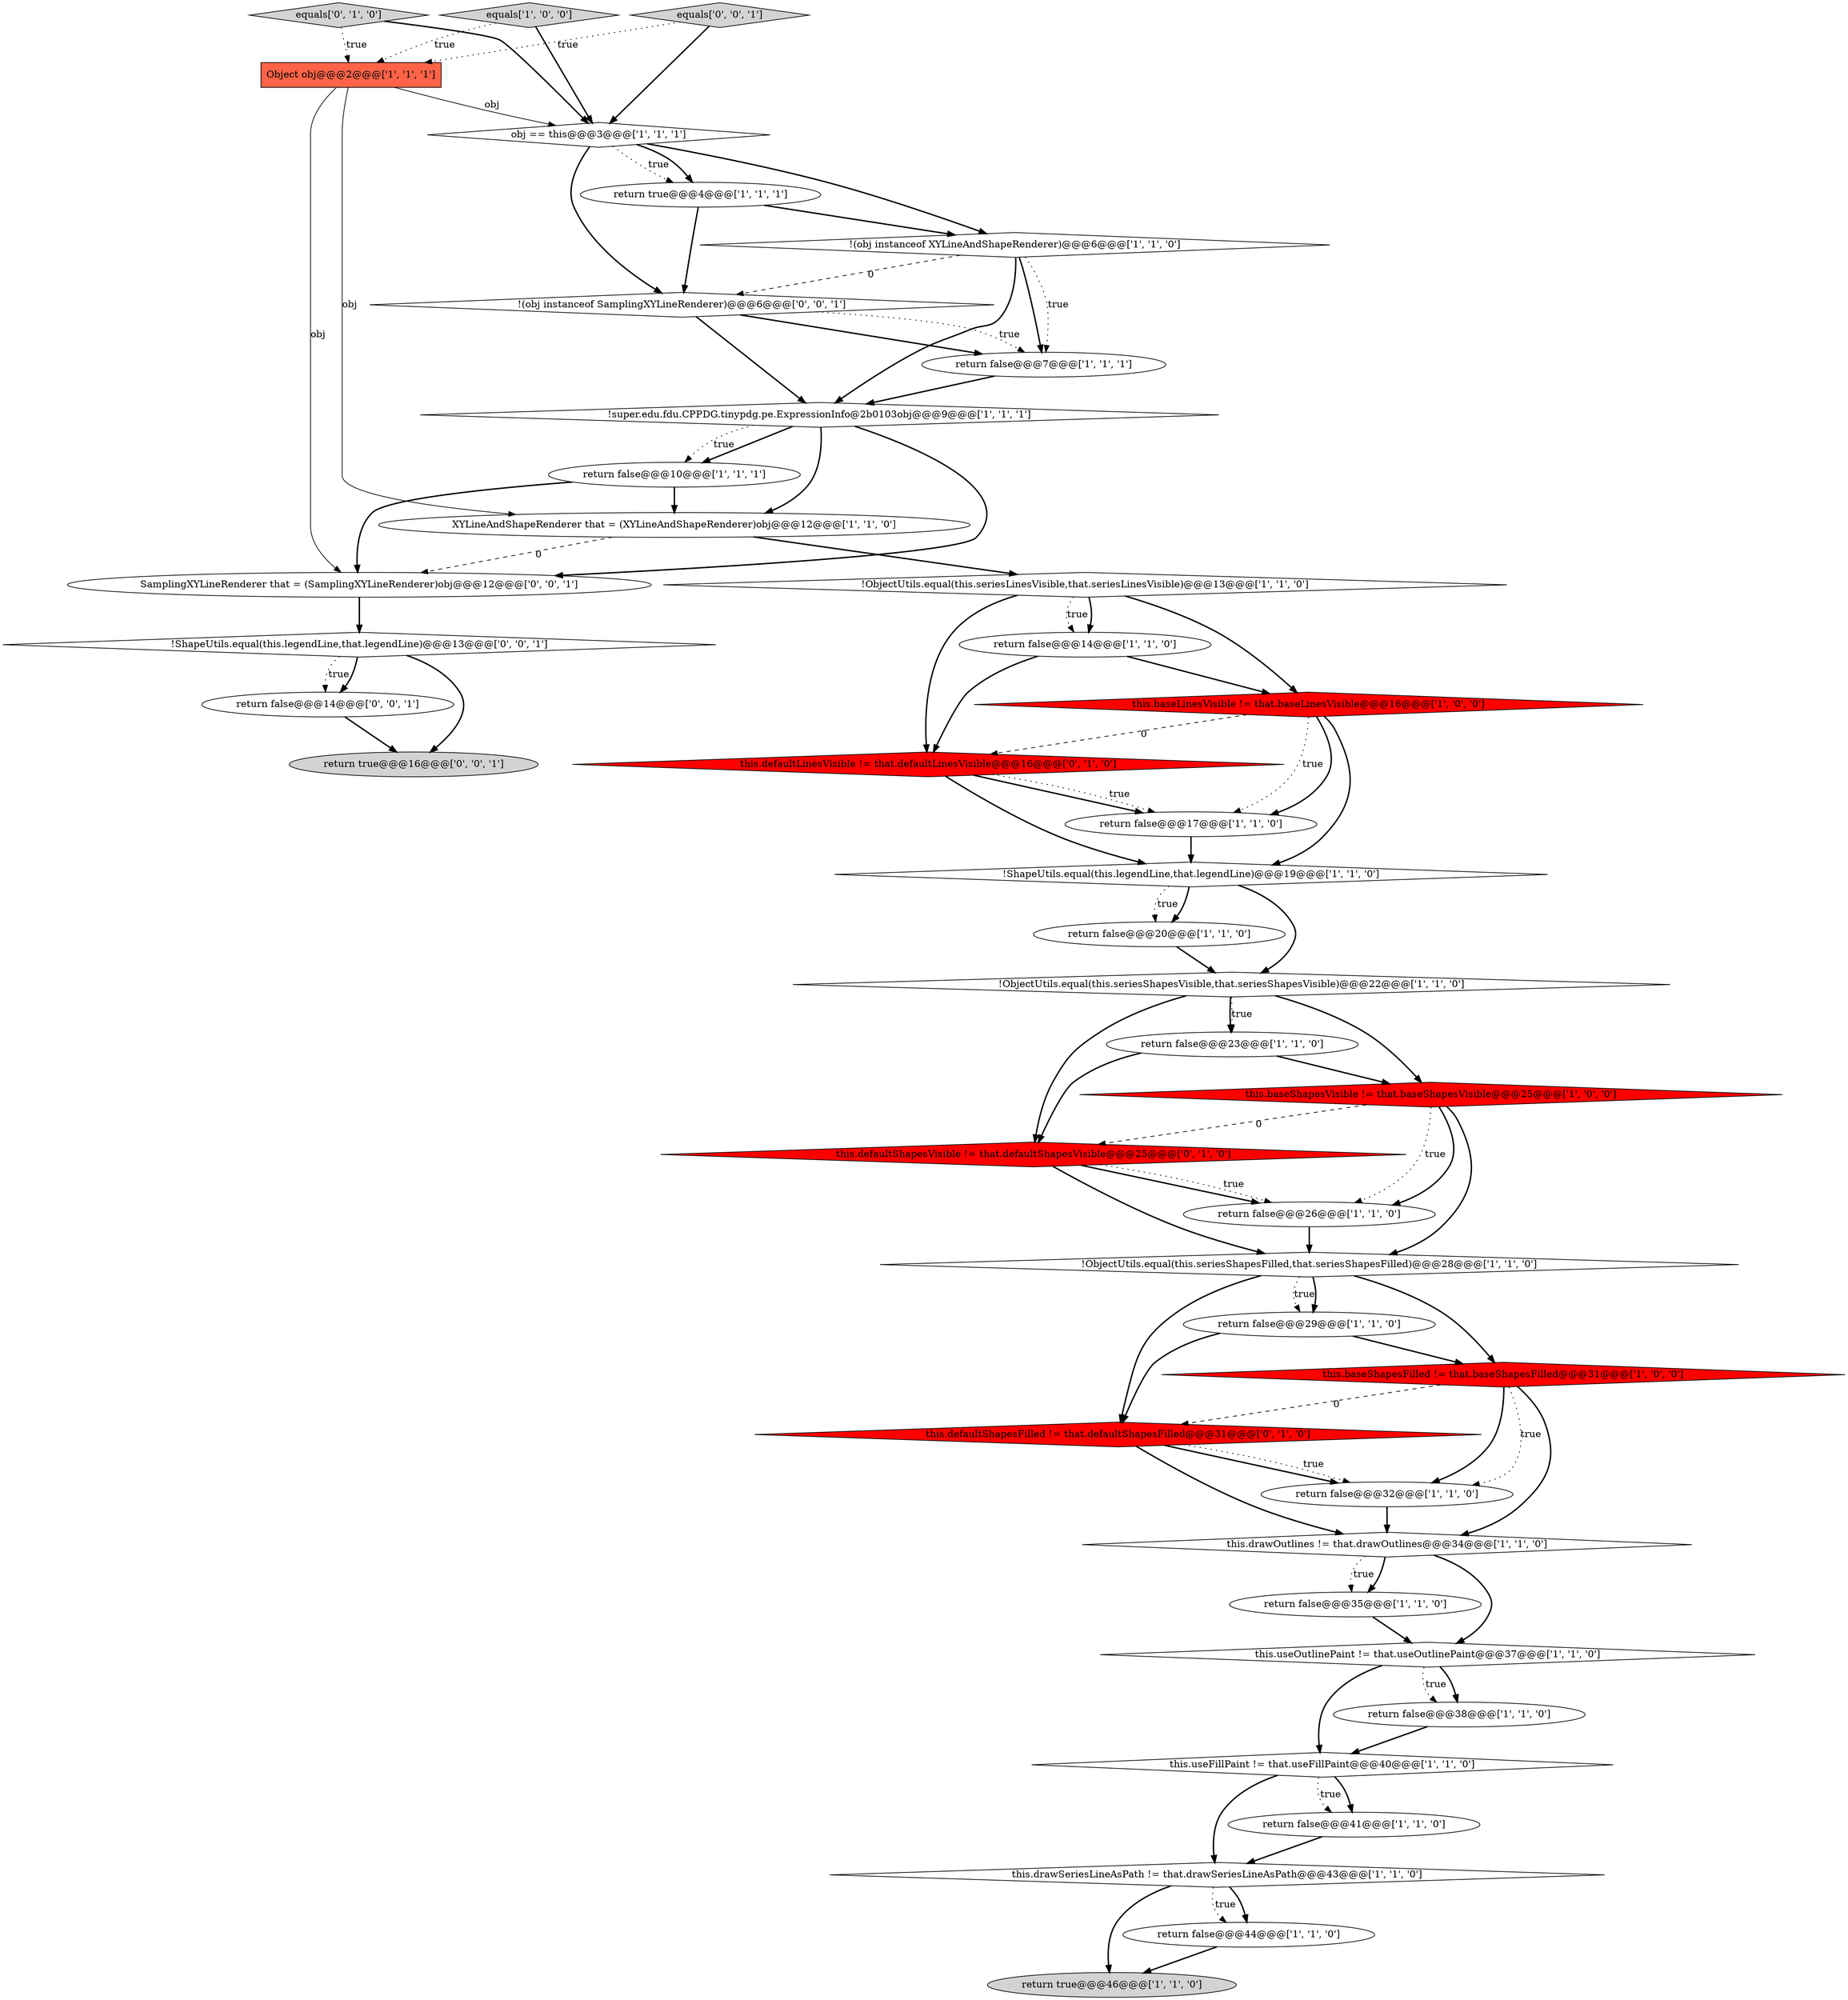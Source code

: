digraph {
19 [style = filled, label = "XYLineAndShapeRenderer that = (XYLineAndShapeRenderer)obj@@@12@@@['1', '1', '0']", fillcolor = white, shape = ellipse image = "AAA0AAABBB1BBB"];
21 [style = filled, label = "!(obj instanceof XYLineAndShapeRenderer)@@@6@@@['1', '1', '0']", fillcolor = white, shape = diamond image = "AAA0AAABBB1BBB"];
1 [style = filled, label = "!super.edu.fdu.CPPDG.tinypdg.pe.ExpressionInfo@2b0103obj@@@9@@@['1', '1', '1']", fillcolor = white, shape = diamond image = "AAA0AAABBB1BBB"];
30 [style = filled, label = "!ObjectUtils.equal(this.seriesLinesVisible,that.seriesLinesVisible)@@@13@@@['1', '1', '0']", fillcolor = white, shape = diamond image = "AAA0AAABBB1BBB"];
39 [style = filled, label = "SamplingXYLineRenderer that = (SamplingXYLineRenderer)obj@@@12@@@['0', '0', '1']", fillcolor = white, shape = ellipse image = "AAA0AAABBB3BBB"];
11 [style = filled, label = "return false@@@35@@@['1', '1', '0']", fillcolor = white, shape = ellipse image = "AAA0AAABBB1BBB"];
36 [style = filled, label = "equals['0', '0', '1']", fillcolor = lightgray, shape = diamond image = "AAA0AAABBB3BBB"];
20 [style = filled, label = "this.useOutlinePaint != that.useOutlinePaint@@@37@@@['1', '1', '0']", fillcolor = white, shape = diamond image = "AAA0AAABBB1BBB"];
24 [style = filled, label = "!ObjectUtils.equal(this.seriesShapesVisible,that.seriesShapesVisible)@@@22@@@['1', '1', '0']", fillcolor = white, shape = diamond image = "AAA0AAABBB1BBB"];
27 [style = filled, label = "this.drawSeriesLineAsPath != that.drawSeriesLineAsPath@@@43@@@['1', '1', '0']", fillcolor = white, shape = diamond image = "AAA0AAABBB1BBB"];
0 [style = filled, label = "this.baseShapesVisible != that.baseShapesVisible@@@25@@@['1', '0', '0']", fillcolor = red, shape = diamond image = "AAA1AAABBB1BBB"];
8 [style = filled, label = "return true@@@4@@@['1', '1', '1']", fillcolor = white, shape = ellipse image = "AAA0AAABBB1BBB"];
4 [style = filled, label = "return false@@@10@@@['1', '1', '1']", fillcolor = white, shape = ellipse image = "AAA0AAABBB1BBB"];
23 [style = filled, label = "this.baseLinesVisible != that.baseLinesVisible@@@16@@@['1', '0', '0']", fillcolor = red, shape = diamond image = "AAA1AAABBB1BBB"];
14 [style = filled, label = "this.baseShapesFilled != that.baseShapesFilled@@@31@@@['1', '0', '0']", fillcolor = red, shape = diamond image = "AAA1AAABBB1BBB"];
28 [style = filled, label = "obj == this@@@3@@@['1', '1', '1']", fillcolor = white, shape = diamond image = "AAA0AAABBB1BBB"];
22 [style = filled, label = "this.useFillPaint != that.useFillPaint@@@40@@@['1', '1', '0']", fillcolor = white, shape = diamond image = "AAA0AAABBB1BBB"];
40 [style = filled, label = "!(obj instanceof SamplingXYLineRenderer)@@@6@@@['0', '0', '1']", fillcolor = white, shape = diamond image = "AAA0AAABBB3BBB"];
17 [style = filled, label = "return false@@@23@@@['1', '1', '0']", fillcolor = white, shape = ellipse image = "AAA0AAABBB1BBB"];
25 [style = filled, label = "equals['1', '0', '0']", fillcolor = lightgray, shape = diamond image = "AAA0AAABBB1BBB"];
7 [style = filled, label = "Object obj@@@2@@@['1', '1', '1']", fillcolor = tomato, shape = box image = "AAA0AAABBB1BBB"];
9 [style = filled, label = "return false@@@7@@@['1', '1', '1']", fillcolor = white, shape = ellipse image = "AAA0AAABBB1BBB"];
41 [style = filled, label = "return false@@@14@@@['0', '0', '1']", fillcolor = white, shape = ellipse image = "AAA0AAABBB3BBB"];
2 [style = filled, label = "return false@@@20@@@['1', '1', '0']", fillcolor = white, shape = ellipse image = "AAA0AAABBB1BBB"];
12 [style = filled, label = "return false@@@38@@@['1', '1', '0']", fillcolor = white, shape = ellipse image = "AAA0AAABBB1BBB"];
29 [style = filled, label = "return true@@@46@@@['1', '1', '0']", fillcolor = lightgray, shape = ellipse image = "AAA0AAABBB1BBB"];
31 [style = filled, label = "return false@@@44@@@['1', '1', '0']", fillcolor = white, shape = ellipse image = "AAA0AAABBB1BBB"];
15 [style = filled, label = "return false@@@17@@@['1', '1', '0']", fillcolor = white, shape = ellipse image = "AAA0AAABBB1BBB"];
10 [style = filled, label = "return false@@@14@@@['1', '1', '0']", fillcolor = white, shape = ellipse image = "AAA0AAABBB1BBB"];
32 [style = filled, label = "equals['0', '1', '0']", fillcolor = lightgray, shape = diamond image = "AAA0AAABBB2BBB"];
3 [style = filled, label = "this.drawOutlines != that.drawOutlines@@@34@@@['1', '1', '0']", fillcolor = white, shape = diamond image = "AAA0AAABBB1BBB"];
18 [style = filled, label = "return false@@@32@@@['1', '1', '0']", fillcolor = white, shape = ellipse image = "AAA0AAABBB1BBB"];
34 [style = filled, label = "this.defaultLinesVisible != that.defaultLinesVisible@@@16@@@['0', '1', '0']", fillcolor = red, shape = diamond image = "AAA1AAABBB2BBB"];
33 [style = filled, label = "this.defaultShapesFilled != that.defaultShapesFilled@@@31@@@['0', '1', '0']", fillcolor = red, shape = diamond image = "AAA1AAABBB2BBB"];
35 [style = filled, label = "this.defaultShapesVisible != that.defaultShapesVisible@@@25@@@['0', '1', '0']", fillcolor = red, shape = diamond image = "AAA1AAABBB2BBB"];
37 [style = filled, label = "return true@@@16@@@['0', '0', '1']", fillcolor = lightgray, shape = ellipse image = "AAA0AAABBB3BBB"];
26 [style = filled, label = "return false@@@41@@@['1', '1', '0']", fillcolor = white, shape = ellipse image = "AAA0AAABBB1BBB"];
13 [style = filled, label = "return false@@@29@@@['1', '1', '0']", fillcolor = white, shape = ellipse image = "AAA0AAABBB1BBB"];
5 [style = filled, label = "return false@@@26@@@['1', '1', '0']", fillcolor = white, shape = ellipse image = "AAA0AAABBB1BBB"];
6 [style = filled, label = "!ShapeUtils.equal(this.legendLine,that.legendLine)@@@19@@@['1', '1', '0']", fillcolor = white, shape = diamond image = "AAA0AAABBB1BBB"];
38 [style = filled, label = "!ShapeUtils.equal(this.legendLine,that.legendLine)@@@13@@@['0', '0', '1']", fillcolor = white, shape = diamond image = "AAA0AAABBB3BBB"];
16 [style = filled, label = "!ObjectUtils.equal(this.seriesShapesFilled,that.seriesShapesFilled)@@@28@@@['1', '1', '0']", fillcolor = white, shape = diamond image = "AAA0AAABBB1BBB"];
14->3 [style = bold, label=""];
18->3 [style = bold, label=""];
0->5 [style = dotted, label="true"];
16->13 [style = dotted, label="true"];
38->41 [style = dotted, label="true"];
24->17 [style = dotted, label="true"];
34->15 [style = bold, label=""];
36->28 [style = bold, label=""];
7->39 [style = solid, label="obj"];
7->19 [style = solid, label="obj"];
38->41 [style = bold, label=""];
8->40 [style = bold, label=""];
40->9 [style = dotted, label="true"];
28->21 [style = bold, label=""];
33->18 [style = bold, label=""];
21->1 [style = bold, label=""];
24->17 [style = bold, label=""];
39->38 [style = bold, label=""];
16->14 [style = bold, label=""];
23->15 [style = dotted, label="true"];
2->24 [style = bold, label=""];
13->14 [style = bold, label=""];
14->18 [style = dotted, label="true"];
12->22 [style = bold, label=""];
7->28 [style = solid, label="obj"];
17->35 [style = bold, label=""];
1->4 [style = bold, label=""];
25->28 [style = bold, label=""];
28->8 [style = dotted, label="true"];
33->3 [style = bold, label=""];
23->34 [style = dashed, label="0"];
24->0 [style = bold, label=""];
41->37 [style = bold, label=""];
4->19 [style = bold, label=""];
3->11 [style = bold, label=""];
27->31 [style = bold, label=""];
31->29 [style = bold, label=""];
30->34 [style = bold, label=""];
1->4 [style = dotted, label="true"];
14->33 [style = dashed, label="0"];
6->2 [style = bold, label=""];
35->5 [style = bold, label=""];
36->7 [style = dotted, label="true"];
26->27 [style = bold, label=""];
21->9 [style = bold, label=""];
21->9 [style = dotted, label="true"];
10->34 [style = bold, label=""];
38->37 [style = bold, label=""];
16->33 [style = bold, label=""];
33->18 [style = dotted, label="true"];
30->10 [style = bold, label=""];
14->18 [style = bold, label=""];
0->35 [style = dashed, label="0"];
27->29 [style = bold, label=""];
9->1 [style = bold, label=""];
1->19 [style = bold, label=""];
1->39 [style = bold, label=""];
22->26 [style = bold, label=""];
0->16 [style = bold, label=""];
16->13 [style = bold, label=""];
30->10 [style = dotted, label="true"];
4->39 [style = bold, label=""];
32->7 [style = dotted, label="true"];
23->15 [style = bold, label=""];
6->24 [style = bold, label=""];
40->9 [style = bold, label=""];
25->7 [style = dotted, label="true"];
5->16 [style = bold, label=""];
6->2 [style = dotted, label="true"];
17->0 [style = bold, label=""];
19->39 [style = dashed, label="0"];
22->26 [style = dotted, label="true"];
10->23 [style = bold, label=""];
27->31 [style = dotted, label="true"];
23->6 [style = bold, label=""];
28->8 [style = bold, label=""];
34->15 [style = dotted, label="true"];
0->5 [style = bold, label=""];
3->11 [style = dotted, label="true"];
11->20 [style = bold, label=""];
35->16 [style = bold, label=""];
28->40 [style = bold, label=""];
35->5 [style = dotted, label="true"];
24->35 [style = bold, label=""];
30->23 [style = bold, label=""];
15->6 [style = bold, label=""];
20->22 [style = bold, label=""];
40->1 [style = bold, label=""];
3->20 [style = bold, label=""];
22->27 [style = bold, label=""];
34->6 [style = bold, label=""];
20->12 [style = bold, label=""];
21->40 [style = dashed, label="0"];
8->21 [style = bold, label=""];
20->12 [style = dotted, label="true"];
13->33 [style = bold, label=""];
32->28 [style = bold, label=""];
19->30 [style = bold, label=""];
}

